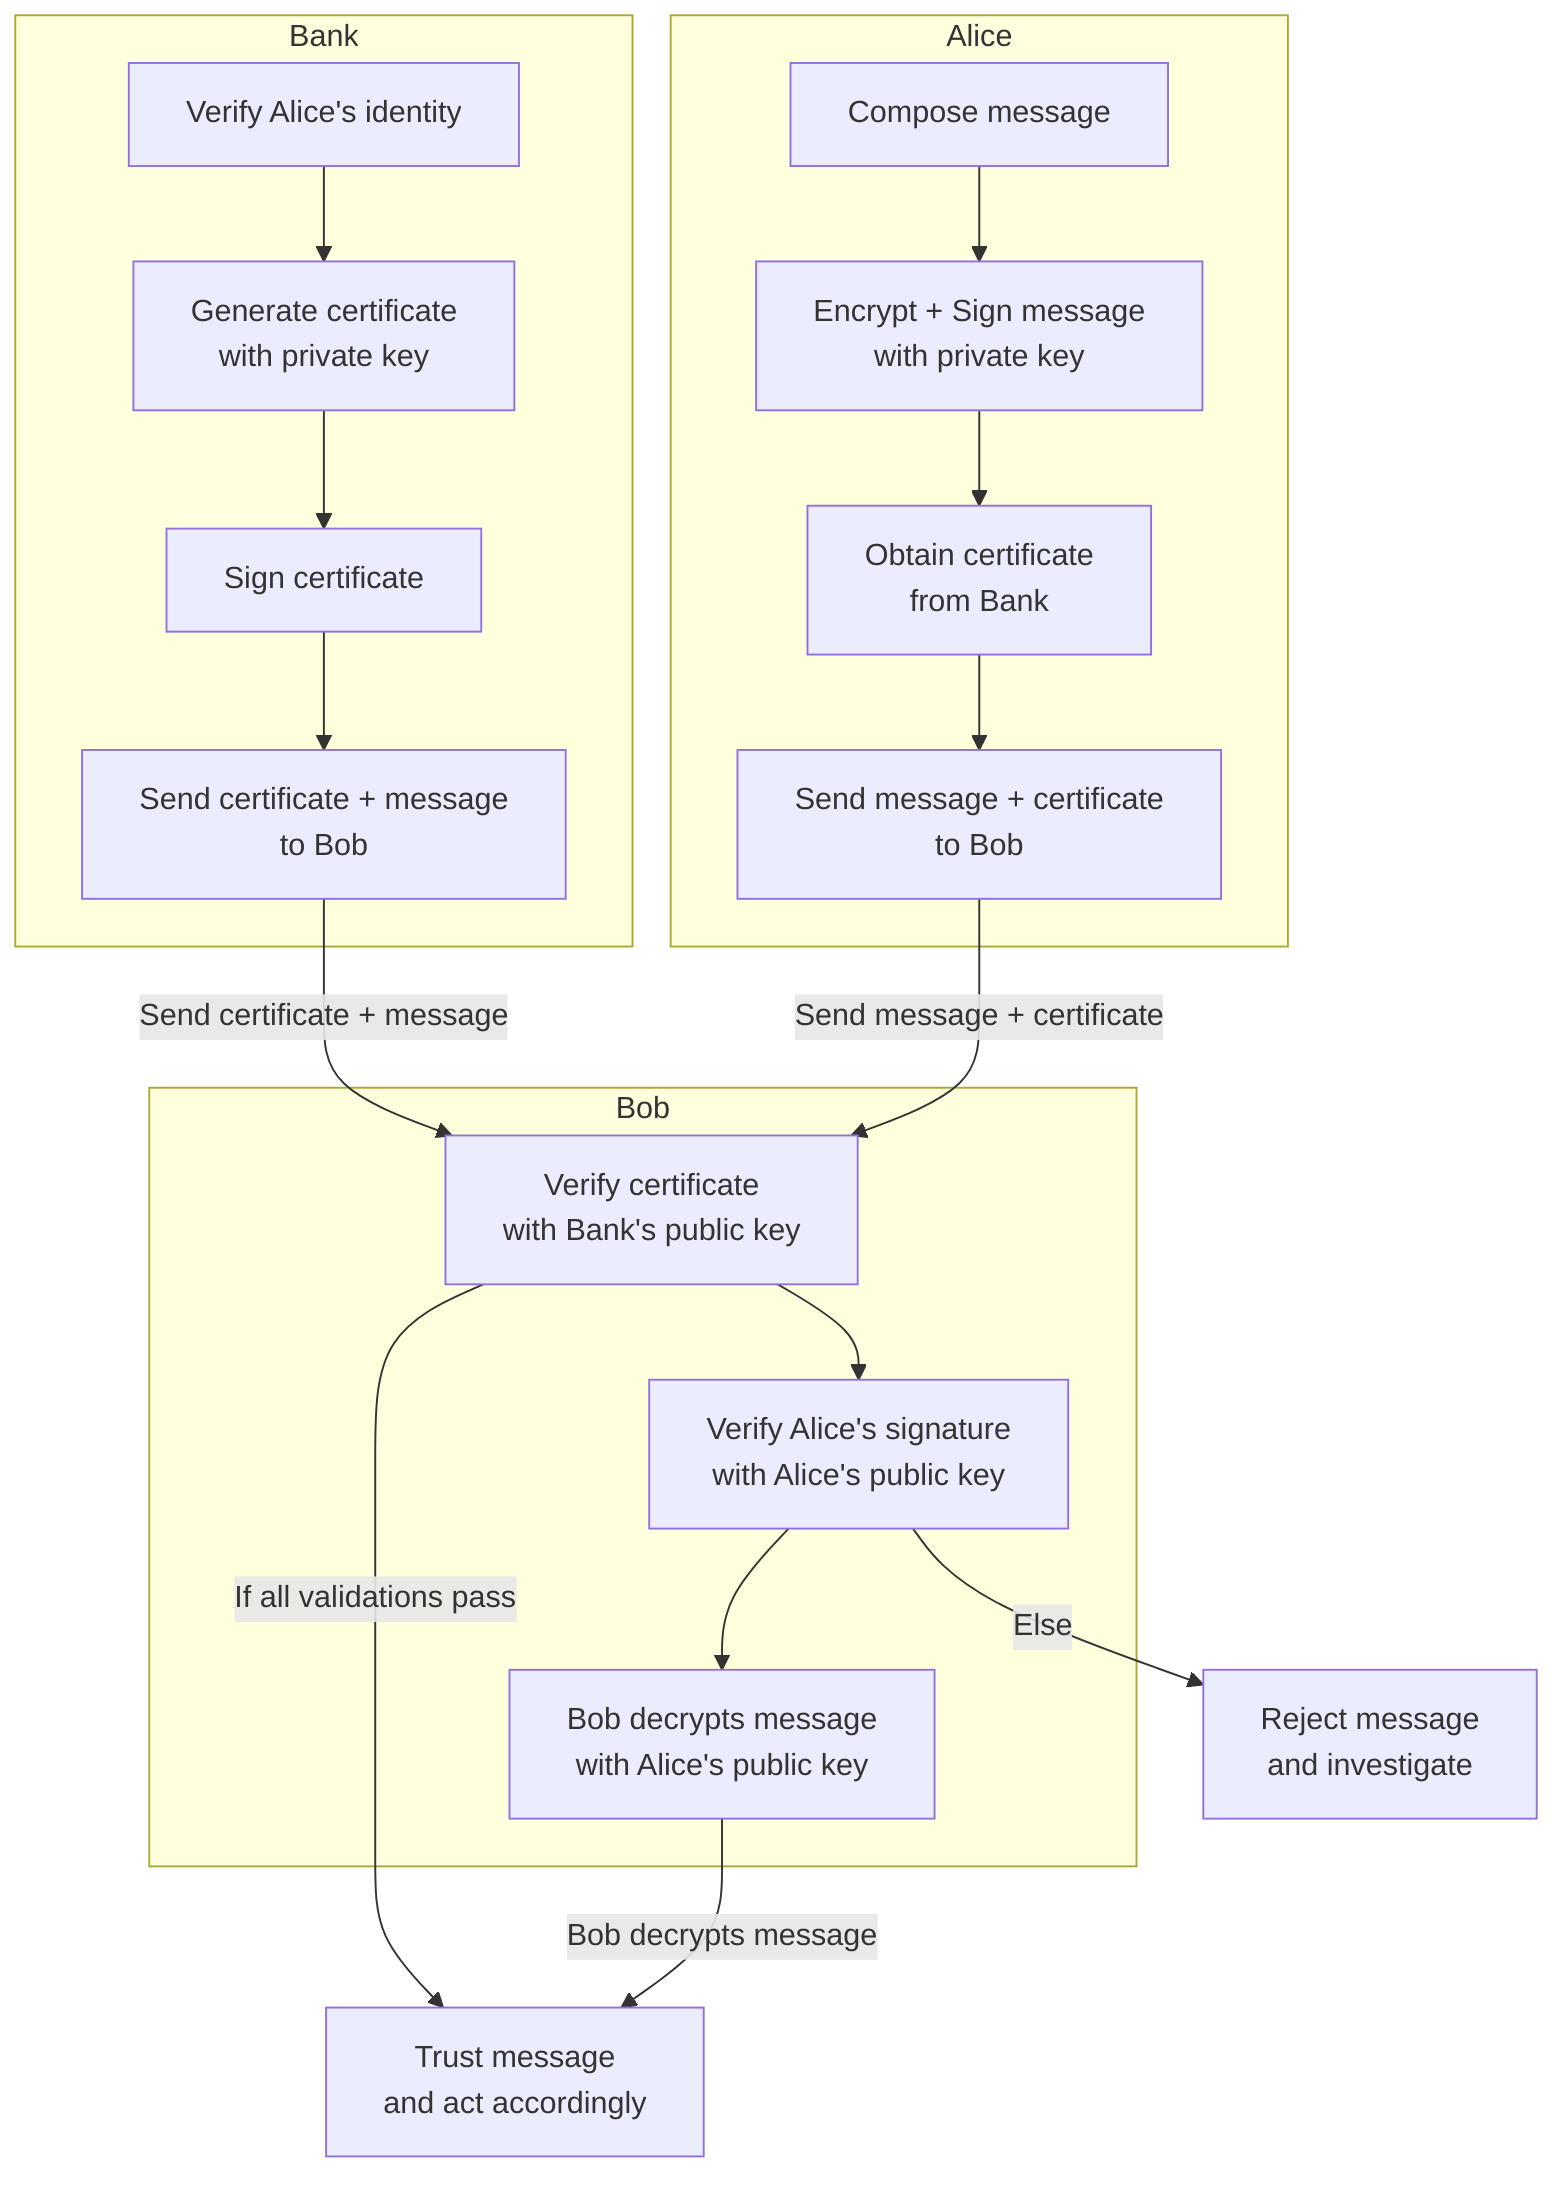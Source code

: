 flowchart TD
    subgraph Alice
        A[Compose message]
        B[Encrypt + Sign message<br>with private key]
        C[Obtain certificate<br>from Bank]
        D[Send message + certificate<br>to Bob]
    end
    subgraph Bank
        E[Verify Alice's identity]
        F[Generate certificate<br>with private key]
        G[Sign certificate]
        H[Send certificate + message<br>to Bob]
    end
    subgraph Bob
        I[Verify certificate<br>with Bank's public key]
        J[Verify Alice's signature<br>with Alice's public key]
        K[Bob decrypts message<br>with Alice's public key]
    end

    A --> B
    B --> C
    C --> D
    D -->|Send message + certificate| I
    I --> J
    J --> K
    K -->|Bob decrypts message| END[Trust message<br>and act accordingly]
    I -->|If all validations pass| END
    J -->|Else| L[Reject message<br>and investigate]

    E --> F
    F --> G
    G --> H
    H -->|Send certificate + message| I